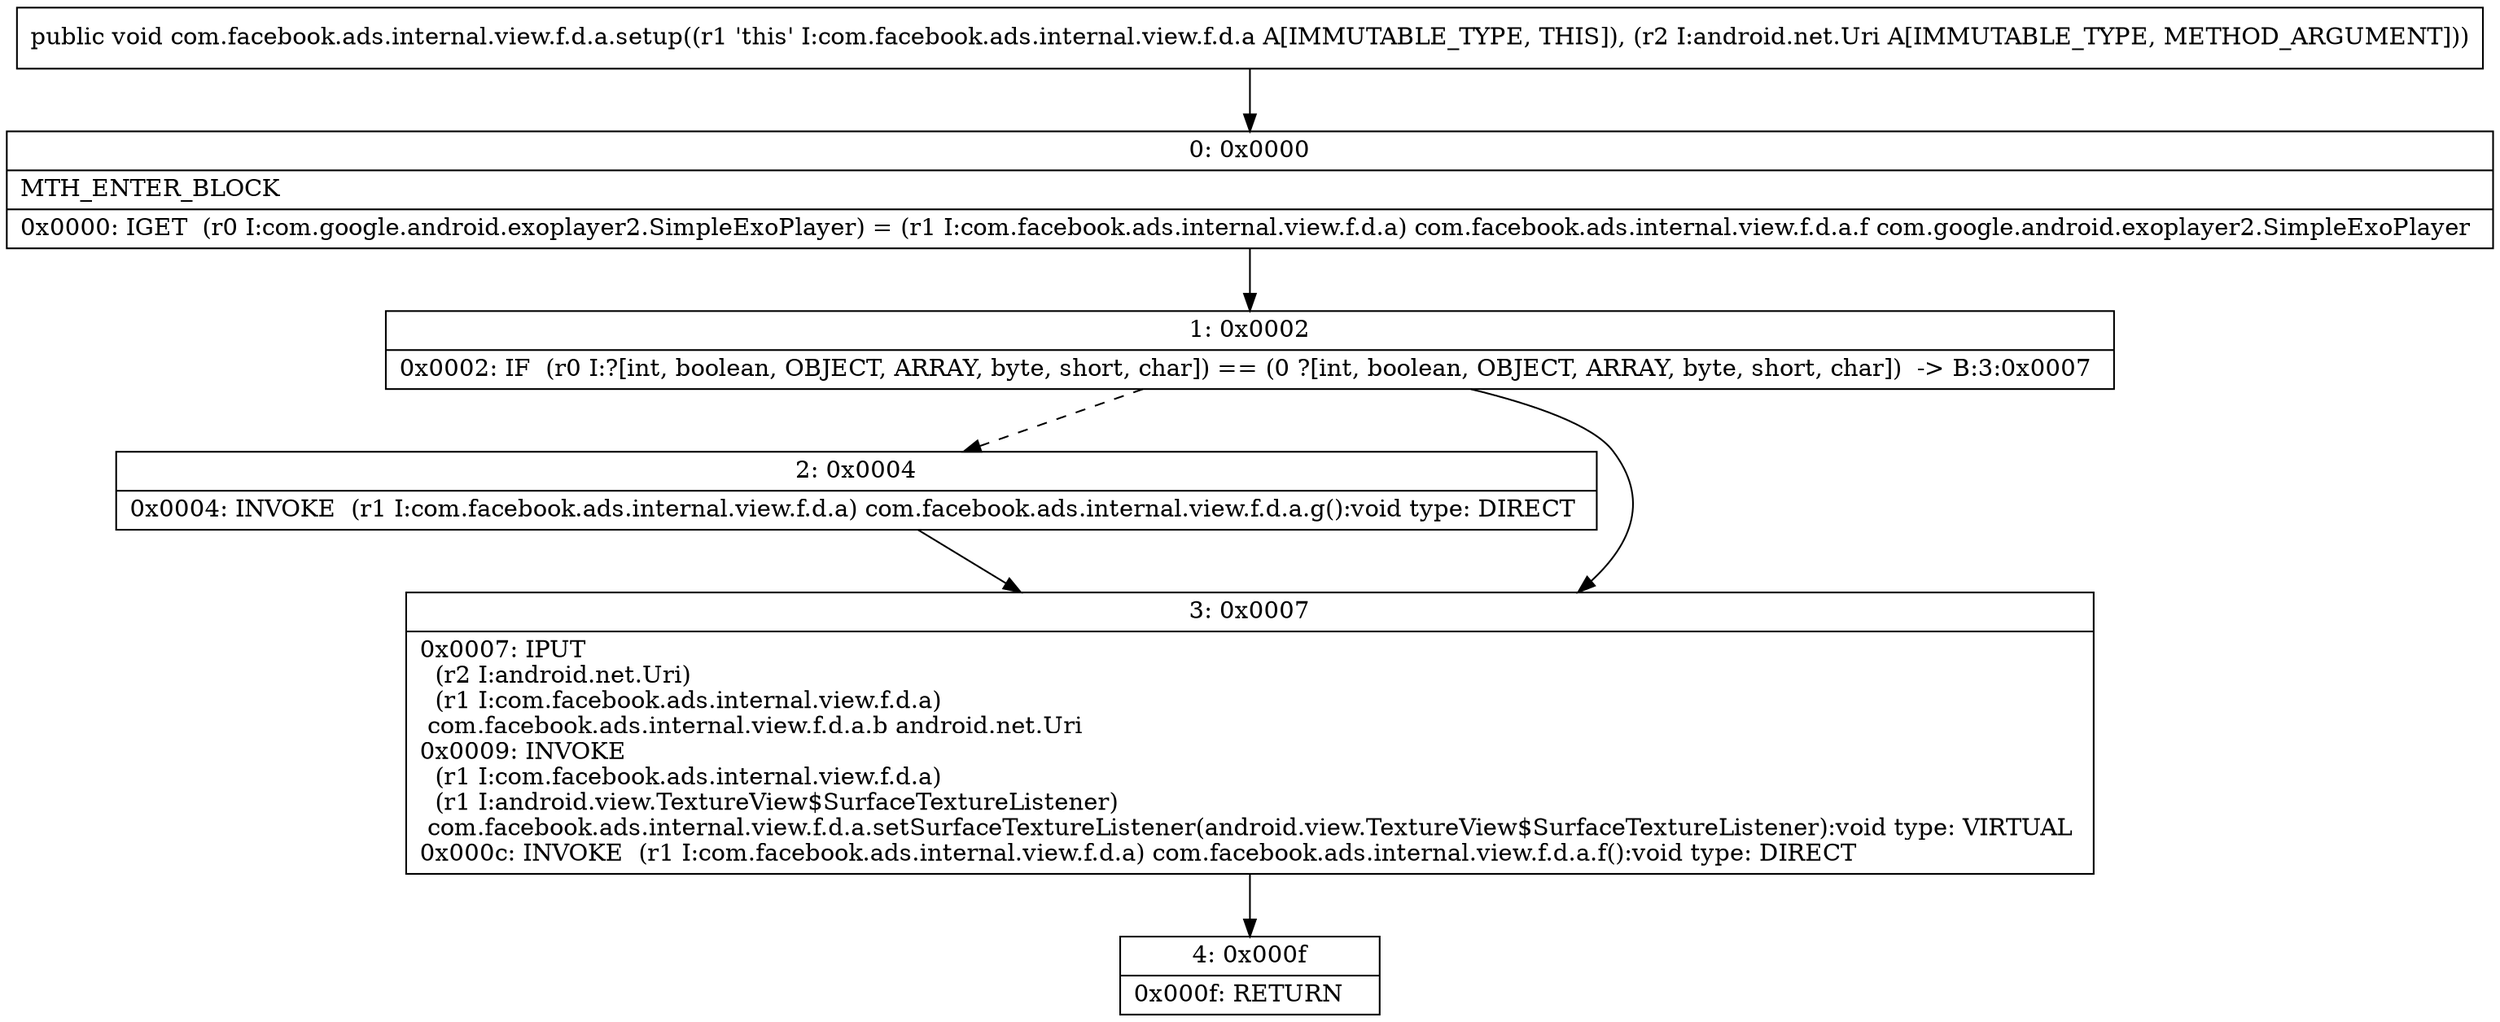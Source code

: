 digraph "CFG forcom.facebook.ads.internal.view.f.d.a.setup(Landroid\/net\/Uri;)V" {
Node_0 [shape=record,label="{0\:\ 0x0000|MTH_ENTER_BLOCK\l|0x0000: IGET  (r0 I:com.google.android.exoplayer2.SimpleExoPlayer) = (r1 I:com.facebook.ads.internal.view.f.d.a) com.facebook.ads.internal.view.f.d.a.f com.google.android.exoplayer2.SimpleExoPlayer \l}"];
Node_1 [shape=record,label="{1\:\ 0x0002|0x0002: IF  (r0 I:?[int, boolean, OBJECT, ARRAY, byte, short, char]) == (0 ?[int, boolean, OBJECT, ARRAY, byte, short, char])  \-\> B:3:0x0007 \l}"];
Node_2 [shape=record,label="{2\:\ 0x0004|0x0004: INVOKE  (r1 I:com.facebook.ads.internal.view.f.d.a) com.facebook.ads.internal.view.f.d.a.g():void type: DIRECT \l}"];
Node_3 [shape=record,label="{3\:\ 0x0007|0x0007: IPUT  \l  (r2 I:android.net.Uri)\l  (r1 I:com.facebook.ads.internal.view.f.d.a)\l com.facebook.ads.internal.view.f.d.a.b android.net.Uri \l0x0009: INVOKE  \l  (r1 I:com.facebook.ads.internal.view.f.d.a)\l  (r1 I:android.view.TextureView$SurfaceTextureListener)\l com.facebook.ads.internal.view.f.d.a.setSurfaceTextureListener(android.view.TextureView$SurfaceTextureListener):void type: VIRTUAL \l0x000c: INVOKE  (r1 I:com.facebook.ads.internal.view.f.d.a) com.facebook.ads.internal.view.f.d.a.f():void type: DIRECT \l}"];
Node_4 [shape=record,label="{4\:\ 0x000f|0x000f: RETURN   \l}"];
MethodNode[shape=record,label="{public void com.facebook.ads.internal.view.f.d.a.setup((r1 'this' I:com.facebook.ads.internal.view.f.d.a A[IMMUTABLE_TYPE, THIS]), (r2 I:android.net.Uri A[IMMUTABLE_TYPE, METHOD_ARGUMENT])) }"];
MethodNode -> Node_0;
Node_0 -> Node_1;
Node_1 -> Node_2[style=dashed];
Node_1 -> Node_3;
Node_2 -> Node_3;
Node_3 -> Node_4;
}

